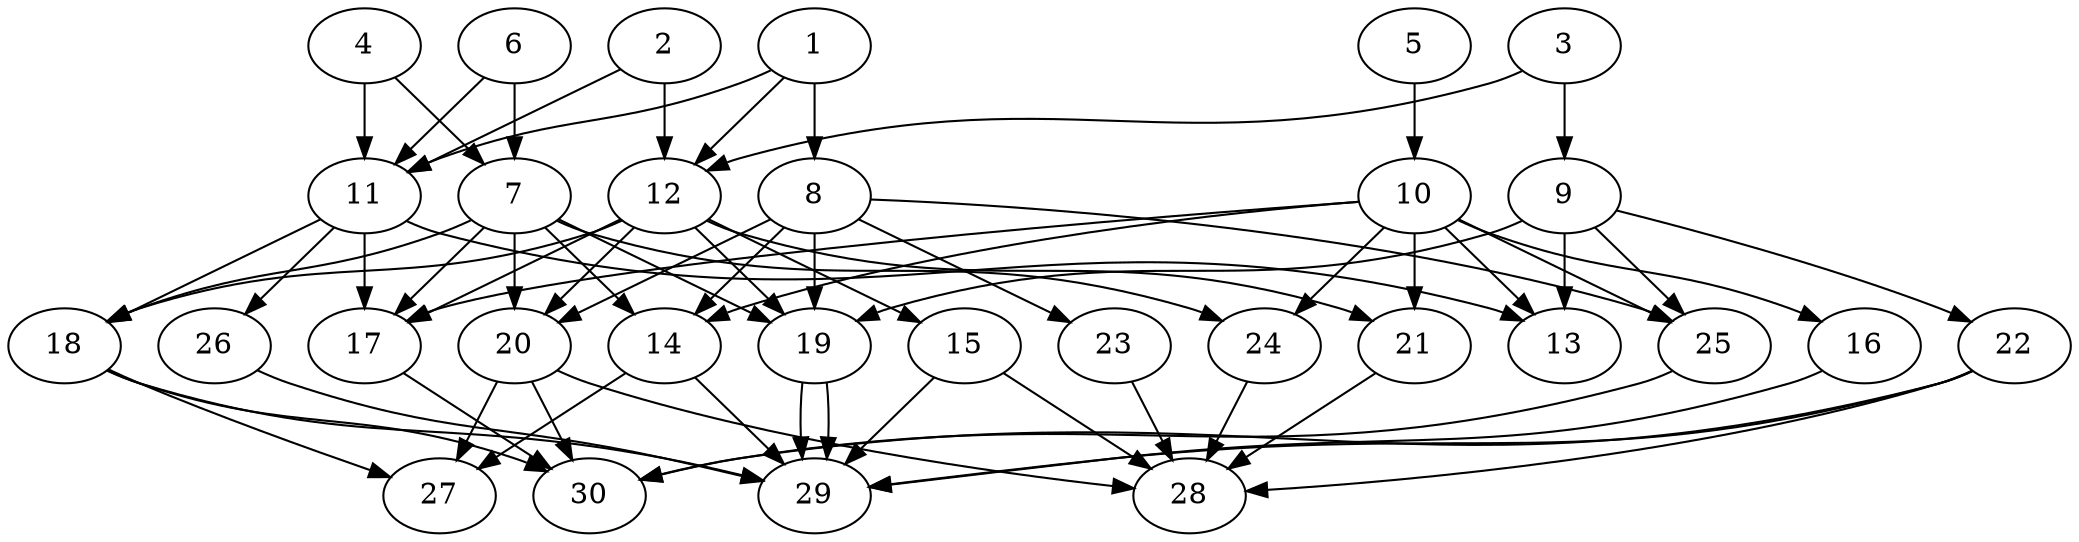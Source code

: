 // DAG (tier=2-normal, mode=data, n=30, ccr=0.411, fat=0.683, density=0.578, regular=0.476, jump=0.181, mindata=2097152, maxdata=16777216)
// DAG automatically generated by daggen at Sun Aug 24 16:33:34 2025
// /home/ermia/Project/Environments/daggen/bin/daggen --dot --ccr 0.411 --fat 0.683 --regular 0.476 --density 0.578 --jump 0.181 --mindata 2097152 --maxdata 16777216 -n 30 
digraph G {
  1 [size="15033504034886172", alpha="0.14", expect_size="7516752017443086"]
  1 -> 8 [size ="765062021120000"]
  1 -> 11 [size ="765062021120000"]
  1 -> 12 [size ="765062021120000"]
  2 [size="4063840821496927748096", alpha="0.11", expect_size="2031920410748463874048"]
  2 -> 11 [size ="2037266197250048"]
  2 -> 12 [size ="2037266197250048"]
  3 [size="311229072431401402368", alpha="0.07", expect_size="155614536215700701184"]
  3 -> 9 [size ="367403615649792"]
  3 -> 12 [size ="367403615649792"]
  4 [size="60656209559103209472", alpha="0.04", expect_size="30328104779551604736"]
  4 -> 7 [size ="123501860093952"]
  4 -> 11 [size ="123501860093952"]
  5 [size="19885351863522648", alpha="0.03", expect_size="9942675931761324"]
  5 -> 10 [size ="374768243048448"]
  6 [size="11508368855365684", alpha="0.11", expect_size="5754184427682842"]
  6 -> 7 [size ="627946901471232"]
  6 -> 11 [size ="627946901471232"]
  7 [size="3076706210734200", alpha="0.07", expect_size="1538353105367100"]
  7 -> 14 [size ="186884764467200"]
  7 -> 17 [size ="186884764467200"]
  7 -> 18 [size ="186884764467200"]
  7 -> 19 [size ="186884764467200"]
  7 -> 20 [size ="186884764467200"]
  7 -> 24 [size ="186884764467200"]
  8 [size="348305005325282443264", alpha="0.17", expect_size="174152502662641221632"]
  8 -> 14 [size ="396031560777728"]
  8 -> 19 [size ="396031560777728"]
  8 -> 20 [size ="396031560777728"]
  8 -> 23 [size ="396031560777728"]
  8 -> 25 [size ="396031560777728"]
  9 [size="5936568313067611", alpha="0.06", expect_size="2968284156533805"]
  9 -> 13 [size ="415989091008512"]
  9 -> 19 [size ="415989091008512"]
  9 -> 22 [size ="415989091008512"]
  9 -> 25 [size ="415989091008512"]
  10 [size="333022373839756066816", alpha="0.13", expect_size="166511186919878033408"]
  10 -> 13 [size ="384360658239488"]
  10 -> 14 [size ="384360658239488"]
  10 -> 16 [size ="384360658239488"]
  10 -> 17 [size ="384360658239488"]
  10 -> 21 [size ="384360658239488"]
  10 -> 24 [size ="384360658239488"]
  10 -> 25 [size ="384360658239488"]
  11 [size="4362744901796019", alpha="0.06", expect_size="2181372450898009"]
  11 -> 13 [size ="153522297372672"]
  11 -> 17 [size ="153522297372672"]
  11 -> 18 [size ="153522297372672"]
  11 -> 26 [size ="153522297372672"]
  12 [size="398605057282405302272", alpha="0.14", expect_size="199302528641202651136"]
  12 -> 15 [size ="433296508977152"]
  12 -> 17 [size ="433296508977152"]
  12 -> 18 [size ="433296508977152"]
  12 -> 19 [size ="433296508977152"]
  12 -> 20 [size ="433296508977152"]
  12 -> 21 [size ="433296508977152"]
  13 [size="93345301224409232", alpha="0.09", expect_size="46672650612204616"]
  14 [size="63987712786415222784", alpha="0.06", expect_size="31993856393207611392"]
  14 -> 27 [size ="127983616524288"]
  14 -> 29 [size ="127983616524288"]
  15 [size="2423397747100418", alpha="0.09", expect_size="1211698873550209"]
  15 -> 28 [size ="122474020732928"]
  15 -> 29 [size ="122474020732928"]
  16 [size="380581310057196552192", alpha="0.14", expect_size="190290655028598276096"]
  16 -> 29 [size ="420134447480832"]
  17 [size="1819711227484430080", alpha="0.16", expect_size="909855613742215040"]
  17 -> 30 [size ="678118972981248"]
  18 [size="2676004002309276172288", alpha="0.19", expect_size="1338002001154638086144"]
  18 -> 27 [size ="1541988587405312"]
  18 -> 29 [size ="1541988587405312"]
  18 -> 30 [size ="1541988587405312"]
  19 [size="349679141132936576", alpha="0.12", expect_size="174839570566468288"]
  19 -> 29 [size ="227613813506048"]
  19 -> 29 [size ="227613813506048"]
  20 [size="53656249668945160", alpha="0.13", expect_size="26828124834472580"]
  20 -> 27 [size ="1135788129517568"]
  20 -> 28 [size ="1135788129517568"]
  20 -> 30 [size ="1135788129517568"]
  21 [size="1552591733008302604288", alpha="0.16", expect_size="776295866504151302144"]
  21 -> 28 [size ="1072658552717312"]
  22 [size="56860137660800544", alpha="0.04", expect_size="28430068830400272"]
  22 -> 28 [size ="77116674670592"]
  22 -> 29 [size ="77116674670592"]
  22 -> 30 [size ="77116674670592"]
  23 [size="1058383406450182272", alpha="0.14", expect_size="529191703225091136"]
  23 -> 28 [size ="458491525332992"]
  24 [size="8101225096752419", alpha="0.12", expect_size="4050612548376209"]
  24 -> 28 [size ="129693114171392"]
  25 [size="2606655260010370560", alpha="0.13", expect_size="1303327630005185280"]
  25 -> 30 [size ="1752532179222528"]
  26 [size="223565431203002580992", alpha="0.10", expect_size="111782715601501290496"]
  26 -> 29 [size ="294686170284032"]
  27 [size="407488698700005376000", alpha="0.01", expect_size="203744349350002688000"]
  28 [size="1073522664985562496", alpha="0.04", expect_size="536761332492781248"]
  29 [size="1414248094598403072", alpha="0.10", expect_size="707124047299201536"]
  30 [size="4715452330991968845824", alpha="0.07", expect_size="2357726165495984422912"]
}